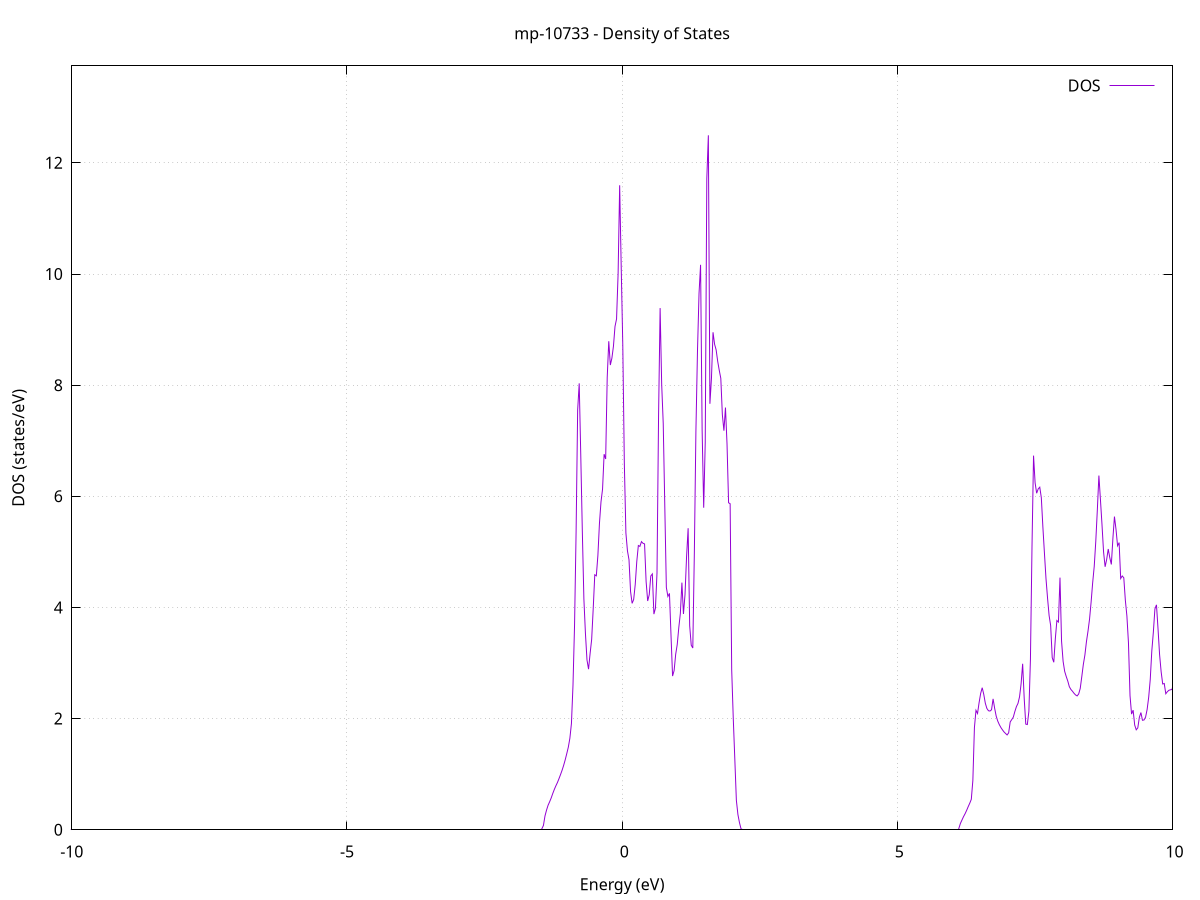 set title 'mp-10733 - Density of States'
set xlabel 'Energy (eV)'
set ylabel 'DOS (states/eV)'
set grid
set xrange [-10:10]
set yrange [0:13.745]
set xzeroaxis lt -1
set terminal png size 800,600
set output 'mp-10733_dos_gnuplot.png'
plot '-' using 1:2 with lines title 'DOS'
-38.692200 0.000000
-38.663900 0.000000
-38.635600 0.000000
-38.607300 0.000000
-38.579100 0.000000
-38.550800 0.000000
-38.522500 0.000000
-38.494300 0.000000
-38.466000 0.000000
-38.437700 0.000000
-38.409400 0.000000
-38.381200 0.000000
-38.352900 0.000000
-38.324600 0.000000
-38.296300 0.000000
-38.268100 0.000000
-38.239800 0.000000
-38.211500 0.000000
-38.183300 0.000000
-38.155000 0.000000
-38.126700 0.000000
-38.098400 0.000000
-38.070200 0.000000
-38.041900 0.000000
-38.013600 0.000000
-37.985400 0.000000
-37.957100 0.000000
-37.928800 0.000000
-37.900500 0.000000
-37.872300 0.000000
-37.844000 0.000000
-37.815700 0.000000
-37.787500 0.000000
-37.759200 0.000000
-37.730900 0.000000
-37.702600 0.000000
-37.674400 0.000000
-37.646100 0.000000
-37.617800 0.000000
-37.589600 0.000000
-37.561300 0.000000
-37.533000 0.000000
-37.504700 0.000000
-37.476500 0.000000
-37.448200 0.000000
-37.419900 0.000000
-37.391700 0.000000
-37.363400 0.000000
-37.335100 0.000000
-37.306800 0.000000
-37.278600 0.000000
-37.250300 0.000000
-37.222000 0.000000
-37.193800 0.000000
-37.165500 0.000000
-37.137200 0.000000
-37.108900 0.000000
-37.080700 0.000000
-37.052400 0.000000
-37.024100 0.000000
-36.995900 0.000000
-36.967600 0.000000
-36.939300 0.000000
-36.911000 0.000000
-36.882800 0.000000
-36.854500 0.000000
-36.826200 0.000000
-36.798000 0.000000
-36.769700 0.000000
-36.741400 0.000000
-36.713100 0.000000
-36.684900 0.000000
-36.656600 0.000000
-36.628300 0.000000
-36.600100 0.000000
-36.571800 0.000000
-36.543500 0.000000
-36.515200 0.000000
-36.487000 0.000000
-36.458700 0.000000
-36.430400 0.000000
-36.402200 0.000000
-36.373900 0.000000
-36.345600 0.000000
-36.317300 0.000000
-36.289100 0.000000
-36.260800 0.000000
-36.232500 0.000000
-36.204300 0.000000
-36.176000 0.000000
-36.147700 0.000000
-36.119400 1.994300
-36.091200 10.514800
-36.062900 21.357400
-36.034600 65.992900
-36.006400 0.000000
-35.978100 0.000000
-35.949800 0.000000
-35.921500 0.000000
-35.893300 0.000000
-35.865000 0.000000
-35.836700 0.000000
-35.808500 0.000000
-35.780200 0.000000
-35.751900 0.000000
-35.723600 0.000000
-35.695400 0.000000
-35.667100 0.000000
-35.638800 0.000000
-35.610600 0.000000
-35.582300 0.000000
-35.554000 0.000000
-35.525700 0.000000
-35.497500 0.000000
-35.469200 0.000000
-35.440900 0.000000
-35.412700 0.000000
-35.384400 0.000000
-35.356100 0.000000
-35.327800 0.000000
-35.299600 0.000000
-35.271300 0.000000
-35.243000 0.000000
-35.214800 0.000000
-35.186500 0.000000
-35.158200 0.000000
-35.129900 0.000000
-35.101700 0.000000
-35.073400 0.000000
-35.045100 0.000000
-35.016900 0.000000
-34.988600 0.000000
-34.960300 0.000000
-34.932000 0.000000
-34.903800 0.000000
-34.875500 0.000000
-34.847200 0.000000
-34.819000 0.000000
-34.790700 0.000000
-34.762400 0.000000
-34.734100 0.000000
-34.705900 0.000000
-34.677600 0.000000
-34.649300 0.000000
-34.621100 0.000000
-34.592800 0.000000
-34.564500 0.000000
-34.536200 0.000000
-34.508000 0.000000
-34.479700 0.000000
-34.451400 0.000000
-34.423200 0.000000
-34.394900 0.000000
-34.366600 0.000000
-34.338300 0.000000
-34.310100 0.000000
-34.281800 0.000000
-34.253500 0.000000
-34.225300 0.000000
-34.197000 0.000000
-34.168700 0.000000
-34.140400 0.000000
-34.112200 0.000000
-34.083900 0.000000
-34.055600 0.000000
-34.027400 0.000000
-33.999100 0.000000
-33.970800 0.000000
-33.942500 0.000000
-33.914300 0.000000
-33.886000 0.000000
-33.857700 0.000000
-33.829500 0.000000
-33.801200 0.000000
-33.772900 0.000000
-33.744600 0.000000
-33.716400 0.000000
-33.688100 0.000000
-33.659800 0.000000
-33.631600 0.000000
-33.603300 0.000000
-33.575000 0.000000
-33.546700 0.000000
-33.518500 0.000000
-33.490200 0.000000
-33.461900 0.000000
-33.433600 0.000000
-33.405400 0.000000
-33.377100 0.000000
-33.348800 0.000000
-33.320600 0.000000
-33.292300 0.000000
-33.264000 0.000000
-33.235700 0.000000
-33.207500 0.000000
-33.179200 0.000000
-33.150900 0.000000
-33.122700 0.000000
-33.094400 0.000000
-33.066100 0.000000
-33.037800 0.000000
-33.009600 0.000000
-32.981300 0.000000
-32.953000 0.000000
-32.924800 0.000000
-32.896500 0.000000
-32.868200 0.000000
-32.839900 0.000000
-32.811700 0.000000
-32.783400 0.000000
-32.755100 0.000000
-32.726900 0.000000
-32.698600 0.000000
-32.670300 0.000000
-32.642000 0.000000
-32.613800 0.000000
-32.585500 0.000000
-32.557200 0.000000
-32.529000 0.000000
-32.500700 0.000000
-32.472400 0.000000
-32.444100 0.000000
-32.415900 0.000000
-32.387600 0.000000
-32.359300 0.000000
-32.331100 0.000000
-32.302800 0.000000
-32.274500 0.000000
-32.246200 0.000000
-32.218000 0.000000
-32.189700 0.000000
-32.161400 0.000000
-32.133200 0.000000
-32.104900 0.000000
-32.076600 0.000000
-32.048300 0.000000
-32.020100 0.000000
-31.991800 0.000000
-31.963500 0.000000
-31.935300 0.000000
-31.907000 0.000000
-31.878700 0.000000
-31.850400 0.000000
-31.822200 0.000000
-31.793900 0.000000
-31.765600 0.000000
-31.737400 0.000000
-31.709100 0.000000
-31.680800 0.000000
-31.652500 0.000000
-31.624300 0.000000
-31.596000 0.000000
-31.567700 0.000000
-31.539500 0.000000
-31.511200 0.000000
-31.482900 0.000000
-31.454600 0.000000
-31.426400 0.000000
-31.398100 0.000000
-31.369800 0.000000
-31.341600 0.000000
-31.313300 0.000000
-31.285000 0.000000
-31.256700 0.000000
-31.228500 0.000000
-31.200200 0.000000
-31.171900 0.000000
-31.143700 0.000000
-31.115400 0.000000
-31.087100 0.000000
-31.058800 0.000000
-31.030600 0.000000
-31.002300 0.000000
-30.974000 0.000000
-30.945800 0.000000
-30.917500 0.000000
-30.889200 0.000000
-30.860900 0.000000
-30.832700 0.000000
-30.804400 0.000000
-30.776100 0.000000
-30.747900 0.000000
-30.719600 0.000000
-30.691300 0.000000
-30.663000 0.000000
-30.634800 0.000000
-30.606500 0.000000
-30.578200 0.000000
-30.550000 0.000000
-30.521700 0.000000
-30.493400 0.000000
-30.465100 0.000000
-30.436900 0.000000
-30.408600 0.000000
-30.380300 0.000000
-30.352100 0.000000
-30.323800 0.000000
-30.295500 0.000000
-30.267200 0.000000
-30.239000 0.000000
-30.210700 0.000000
-30.182400 0.000000
-30.154200 0.000000
-30.125900 0.000000
-30.097600 0.000000
-30.069300 0.000000
-30.041100 0.000000
-30.012800 0.000000
-29.984500 0.000000
-29.956300 0.000000
-29.928000 0.000000
-29.899700 0.000000
-29.871400 0.000000
-29.843200 0.000000
-29.814900 0.000000
-29.786600 0.000000
-29.758400 0.000000
-29.730100 0.000000
-29.701800 0.000000
-29.673500 0.000000
-29.645300 0.000000
-29.617000 0.000000
-29.588700 0.000000
-29.560500 0.000000
-29.532200 0.000000
-29.503900 0.000000
-29.475600 0.000000
-29.447400 0.000000
-29.419100 0.000000
-29.390800 0.000000
-29.362600 0.000000
-29.334300 0.000000
-29.306000 0.000000
-29.277700 0.000000
-29.249500 0.000000
-29.221200 0.000000
-29.192900 0.000000
-29.164700 0.000000
-29.136400 0.000000
-29.108100 0.000000
-29.079800 0.000000
-29.051600 0.000000
-29.023300 0.000000
-28.995000 0.000000
-28.966800 0.000000
-28.938500 0.000000
-28.910200 0.000000
-28.881900 0.000000
-28.853700 0.000000
-28.825400 0.000000
-28.797100 0.000000
-28.768900 0.000000
-28.740600 0.000000
-28.712300 0.000000
-28.684000 0.000000
-28.655800 0.000000
-28.627500 0.000000
-28.599200 0.000000
-28.570900 0.000000
-28.542700 0.000000
-28.514400 0.000000
-28.486100 0.000000
-28.457900 0.000000
-28.429600 0.000000
-28.401300 0.000000
-28.373000 0.000000
-28.344800 0.000000
-28.316500 0.000000
-28.288200 0.000000
-28.260000 0.000000
-28.231700 0.000000
-28.203400 0.000000
-28.175100 0.000000
-28.146900 0.000000
-28.118600 0.000000
-28.090300 0.000000
-28.062100 0.000000
-28.033800 0.000000
-28.005500 0.000000
-27.977200 0.000000
-27.949000 0.000000
-27.920700 0.000000
-27.892400 0.000000
-27.864200 0.000000
-27.835900 0.000000
-27.807600 0.000000
-27.779300 0.000000
-27.751100 0.000000
-27.722800 0.000000
-27.694500 0.000000
-27.666300 0.000000
-27.638000 0.000000
-27.609700 0.000000
-27.581400 0.000000
-27.553200 0.000000
-27.524900 0.000000
-27.496600 0.000000
-27.468400 0.000000
-27.440100 0.000000
-27.411800 0.000000
-27.383500 0.000000
-27.355300 0.000000
-27.327000 0.000000
-27.298700 0.000000
-27.270500 0.000000
-27.242200 0.000000
-27.213900 0.000000
-27.185600 0.000000
-27.157400 0.000000
-27.129100 0.000000
-27.100800 0.000000
-27.072600 0.000000
-27.044300 0.000000
-27.016000 0.000000
-26.987700 0.000000
-26.959500 0.000000
-26.931200 0.000000
-26.902900 0.000000
-26.874700 0.000000
-26.846400 0.000000
-26.818100 0.000000
-26.789800 0.000000
-26.761600 0.000000
-26.733300 0.000000
-26.705000 0.000000
-26.676800 0.000000
-26.648500 0.000000
-26.620200 0.000000
-26.591900 0.000000
-26.563700 0.000000
-26.535400 0.000000
-26.507100 0.000000
-26.478900 0.000000
-26.450600 0.000000
-26.422300 0.000000
-26.394000 0.000000
-26.365800 0.000000
-26.337500 0.000000
-26.309200 0.000000
-26.281000 0.000000
-26.252700 0.000000
-26.224400 0.000000
-26.196100 0.000000
-26.167900 0.000000
-26.139600 0.000000
-26.111300 0.000000
-26.083100 0.000000
-26.054800 0.000000
-26.026500 0.000000
-25.998200 0.000000
-25.970000 0.000000
-25.941700 0.000000
-25.913400 0.000000
-25.885200 0.000000
-25.856900 0.000000
-25.828600 0.000000
-25.800300 0.000000
-25.772100 0.000000
-25.743800 0.000000
-25.715500 0.000000
-25.687300 0.000000
-25.659000 0.000000
-25.630700 0.000000
-25.602400 0.000000
-25.574200 0.000000
-25.545900 0.000000
-25.517600 0.000000
-25.489400 0.000000
-25.461100 0.000000
-25.432800 0.000000
-25.404500 0.000000
-25.376300 0.000000
-25.348000 0.000000
-25.319700 0.000000
-25.291500 0.000000
-25.263200 0.000000
-25.234900 0.000000
-25.206600 0.000000
-25.178400 0.000000
-25.150100 0.000000
-25.121800 0.000000
-25.093600 0.000000
-25.065300 0.000000
-25.037000 0.000000
-25.008700 0.000000
-24.980500 0.000000
-24.952200 0.000000
-24.923900 0.000000
-24.895700 0.000000
-24.867400 0.000000
-24.839100 0.000000
-24.810800 0.000000
-24.782600 0.000000
-24.754300 0.000000
-24.726000 0.000000
-24.697800 0.000000
-24.669500 0.000000
-24.641200 0.000000
-24.612900 0.000000
-24.584700 0.000000
-24.556400 0.000000
-24.528100 0.000000
-24.499900 0.000000
-24.471600 0.000000
-24.443300 0.000000
-24.415000 0.000000
-24.386800 0.000000
-24.358500 0.000000
-24.330200 0.000000
-24.302000 0.000000
-24.273700 0.000000
-24.245400 0.000000
-24.217100 0.000000
-24.188900 0.000000
-24.160600 0.000000
-24.132300 0.000000
-24.104100 0.000000
-24.075800 0.000000
-24.047500 0.000000
-24.019200 0.000000
-23.991000 0.000000
-23.962700 0.000000
-23.934400 0.000000
-23.906200 0.000000
-23.877900 0.000000
-23.849600 0.000000
-23.821300 0.000000
-23.793100 0.000000
-23.764800 0.000000
-23.736500 0.000000
-23.708200 0.000000
-23.680000 0.000000
-23.651700 0.000000
-23.623400 0.000000
-23.595200 0.000000
-23.566900 0.000000
-23.538600 0.000000
-23.510300 0.000000
-23.482100 0.000000
-23.453800 0.000000
-23.425500 0.000000
-23.397300 0.000000
-23.369000 0.000000
-23.340700 0.000000
-23.312400 0.000000
-23.284200 0.000000
-23.255900 0.000000
-23.227600 0.000000
-23.199400 0.000000
-23.171100 0.000000
-23.142800 0.000000
-23.114500 0.000000
-23.086300 0.000000
-23.058000 0.000000
-23.029700 0.000000
-23.001500 0.000000
-22.973200 0.000000
-22.944900 0.000000
-22.916600 0.000000
-22.888400 0.000000
-22.860100 0.000000
-22.831800 0.000000
-22.803600 0.000000
-22.775300 0.000000
-22.747000 0.000000
-22.718700 0.000000
-22.690500 0.000000
-22.662200 0.000000
-22.633900 0.000000
-22.605700 0.000000
-22.577400 0.000000
-22.549100 0.000000
-22.520800 0.000000
-22.492600 0.000000
-22.464300 0.000000
-22.436000 0.000000
-22.407800 0.000000
-22.379500 0.000000
-22.351200 0.000000
-22.322900 0.000000
-22.294700 0.000000
-22.266400 0.000000
-22.238100 0.000000
-22.209900 0.000000
-22.181600 0.000000
-22.153300 0.000000
-22.125000 0.000000
-22.096800 0.000000
-22.068500 0.000000
-22.040200 0.000000
-22.012000 0.000000
-21.983700 0.000000
-21.955400 0.000000
-21.927100 0.000000
-21.898900 0.000000
-21.870600 0.000000
-21.842300 0.000000
-21.814100 0.000000
-21.785800 0.000000
-21.757500 0.000000
-21.729200 0.000000
-21.701000 0.000000
-21.672700 0.000000
-21.644400 0.000000
-21.616200 0.000000
-21.587900 0.000000
-21.559600 0.000000
-21.531300 0.000000
-21.503100 0.000000
-21.474800 0.000000
-21.446500 0.000000
-21.418300 0.000000
-21.390000 0.000000
-21.361700 0.000000
-21.333400 0.000000
-21.305200 0.000000
-21.276900 0.000000
-21.248600 0.000000
-21.220400 0.000000
-21.192100 0.000000
-21.163800 0.000000
-21.135500 0.000000
-21.107300 0.000000
-21.079000 0.000000
-21.050700 0.000000
-21.022500 0.000000
-20.994200 0.000000
-20.965900 0.000000
-20.937600 0.000000
-20.909400 0.000000
-20.881100 0.000000
-20.852800 0.000000
-20.824600 0.000000
-20.796300 0.000000
-20.768000 0.000000
-20.739700 0.000000
-20.711500 0.000000
-20.683200 0.000000
-20.654900 0.000000
-20.626700 0.000000
-20.598400 0.000000
-20.570100 0.000000
-20.541800 0.000000
-20.513600 0.000000
-20.485300 0.000000
-20.457000 0.000000
-20.428800 0.000000
-20.400500 0.000000
-20.372200 0.000000
-20.343900 0.000000
-20.315700 0.000000
-20.287400 0.000000
-20.259100 0.000000
-20.230900 0.000000
-20.202600 0.000000
-20.174300 0.000000
-20.146000 0.000000
-20.117800 0.000000
-20.089500 0.000000
-20.061200 0.000000
-20.033000 0.000000
-20.004700 0.000000
-19.976400 0.000000
-19.948100 0.000000
-19.919900 0.000000
-19.891600 0.000000
-19.863300 0.000000
-19.835100 0.000000
-19.806800 0.000000
-19.778500 0.000000
-19.750200 0.000000
-19.722000 0.000000
-19.693700 0.000000
-19.665400 0.000000
-19.637200 0.000000
-19.608900 0.000000
-19.580600 0.000000
-19.552300 0.000000
-19.524100 0.000000
-19.495800 0.000000
-19.467500 0.000000
-19.439300 0.000000
-19.411000 0.000000
-19.382700 0.000000
-19.354400 0.000000
-19.326200 0.000000
-19.297900 0.000000
-19.269600 0.000000
-19.241400 0.000000
-19.213100 0.000000
-19.184800 0.000000
-19.156500 0.000000
-19.128300 0.000000
-19.100000 0.000000
-19.071700 0.000000
-19.043500 0.000000
-19.015200 0.000000
-18.986900 0.000000
-18.958600 0.000000
-18.930400 0.000000
-18.902100 0.000000
-18.873800 0.000000
-18.845500 0.000000
-18.817300 0.000000
-18.789000 0.000000
-18.760700 0.000000
-18.732500 0.000000
-18.704200 0.000000
-18.675900 0.000000
-18.647600 0.000000
-18.619400 0.000000
-18.591100 0.000000
-18.562800 0.000000
-18.534600 0.000000
-18.506300 0.000000
-18.478000 0.000000
-18.449700 0.000000
-18.421500 0.000000
-18.393200 0.000000
-18.364900 0.000000
-18.336700 0.000000
-18.308400 0.000000
-18.280100 0.000000
-18.251800 0.000000
-18.223600 0.000000
-18.195300 0.000000
-18.167000 0.000000
-18.138800 0.000000
-18.110500 0.000000
-18.082200 0.000000
-18.053900 0.000000
-18.025700 0.000000
-17.997400 0.000000
-17.969100 0.000000
-17.940900 0.000000
-17.912600 0.000000
-17.884300 0.000000
-17.856000 0.000000
-17.827800 0.000000
-17.799500 0.000000
-17.771200 0.000000
-17.743000 0.000000
-17.714700 0.000000
-17.686400 0.000000
-17.658100 0.000000
-17.629900 0.000000
-17.601600 0.000000
-17.573300 0.000000
-17.545100 0.000000
-17.516800 0.000000
-17.488500 0.000000
-17.460200 0.000000
-17.432000 0.000000
-17.403700 0.000000
-17.375400 0.713200
-17.347200 1.614400
-17.318900 2.263200
-17.290600 3.095500
-17.262300 4.068300
-17.234100 6.027000
-17.205800 5.828600
-17.177500 6.679600
-17.149300 8.256400
-17.121000 11.840200
-17.092700 12.662100
-17.064400 8.827900
-17.036200 8.052400
-17.007900 8.670400
-16.979600 6.514300
-16.951400 4.351700
-16.923100 3.473400
-16.894800 2.929900
-16.866500 2.541900
-16.838300 2.193400
-16.810000 1.911500
-16.781700 1.560600
-16.753500 1.336300
-16.725200 1.262900
-16.696900 1.195000
-16.668600 1.127500
-16.640400 1.068200
-16.612100 1.015500
-16.583800 0.969700
-16.555600 0.928700
-16.527300 0.890100
-16.499000 0.850600
-16.470700 0.813700
-16.442500 0.785000
-16.414200 0.760400
-16.385900 0.735900
-16.357700 0.711300
-16.329400 0.686900
-16.301100 0.663300
-16.272800 0.642800
-16.244600 1.166900
-16.216300 1.540800
-16.188000 3.392300
-16.159800 4.656400
-16.131500 4.697900
-16.103200 4.762700
-16.074900 4.711200
-16.046700 4.630800
-16.018400 4.546900
-15.990100 4.527100
-15.961900 4.625900
-15.933600 4.763900
-15.905300 4.336700
-15.877000 5.704900
-15.848800 9.221700
-15.820500 9.947300
-15.792200 13.401700
-15.764000 10.453600
-15.735700 12.008700
-15.707400 13.416600
-15.679100 18.350700
-15.650900 18.908600
-15.622600 19.283800
-15.594300 33.046100
-15.566100 21.946400
-15.537800 18.818300
-15.509500 14.260600
-15.481200 10.702200
-15.453000 8.945200
-15.424700 4.706300
-15.396400 0.000000
-15.368200 0.000000
-15.339900 0.000000
-15.311600 0.000000
-15.283300 0.000000
-15.255100 0.000000
-15.226800 0.000000
-15.198500 0.000000
-15.170300 0.000000
-15.142000 0.000000
-15.113700 0.000000
-15.085400 0.000000
-15.057200 0.000000
-15.028900 0.000000
-15.000600 0.000000
-14.972400 0.000000
-14.944100 0.000000
-14.915800 0.000000
-14.887500 0.000000
-14.859300 0.000000
-14.831000 0.000000
-14.802700 0.000000
-14.774500 0.000000
-14.746200 0.000000
-14.717900 0.000000
-14.689600 0.000000
-14.661400 0.000000
-14.633100 0.000000
-14.604800 0.000000
-14.576600 0.000000
-14.548300 0.000000
-14.520000 0.000000
-14.491700 0.000000
-14.463500 0.000000
-14.435200 0.000000
-14.406900 0.000000
-14.378700 0.000000
-14.350400 0.000000
-14.322100 0.000000
-14.293800 0.000000
-14.265600 0.000000
-14.237300 0.000000
-14.209000 0.000000
-14.180800 0.000000
-14.152500 0.000000
-14.124200 0.000000
-14.095900 0.000000
-14.067700 0.000000
-14.039400 0.000000
-14.011100 0.000000
-13.982900 0.000000
-13.954600 0.000000
-13.926300 0.000000
-13.898000 0.000000
-13.869800 0.000000
-13.841500 0.000000
-13.813200 0.000000
-13.784900 0.000000
-13.756700 0.022400
-13.728400 0.117400
-13.700100 0.232200
-13.671900 0.342700
-13.643600 0.296000
-13.615300 0.349400
-13.587000 0.381100
-13.558800 0.405300
-13.530500 0.438800
-13.502200 0.473200
-13.474000 0.513600
-13.445700 0.555000
-13.417400 0.592000
-13.389100 0.628600
-13.360900 0.666500
-13.332600 0.704700
-13.304300 1.364900
-13.276100 2.036800
-13.247800 2.249300
-13.219500 2.653100
-13.191200 3.164100
-13.163000 3.850500
-13.134700 3.906100
-13.106400 3.937300
-13.078200 4.105400
-13.049900 4.082700
-13.021600 4.128900
-12.993300 4.127400
-12.965100 3.947500
-12.936800 3.776200
-12.908500 3.719000
-12.880300 3.661500
-12.852000 3.706100
-12.823700 3.625000
-12.795400 3.483800
-12.767200 3.422800
-12.738900 3.501800
-12.710600 3.290700
-12.682400 2.425600
-12.654100 2.374600
-12.625800 1.743100
-12.597500 1.926700
-12.569300 2.039800
-12.541000 2.278800
-12.512700 2.442700
-12.484500 2.813700
-12.456200 3.219100
-12.427900 3.953800
-12.399600 4.604600
-12.371400 6.112200
-12.343100 6.694000
-12.314800 6.834000
-12.286600 7.069700
-12.258300 7.042200
-12.230000 6.832800
-12.201700 6.937900
-12.173500 6.129900
-12.145200 6.754900
-12.116900 4.554300
-12.088700 4.314500
-12.060400 7.167900
-12.032100 4.040900
-12.003800 3.295700
-11.975600 3.047700
-11.947300 2.781900
-11.919000 2.387800
-11.890800 1.977300
-11.862500 1.723300
-11.834200 1.447700
-11.805900 1.206200
-11.777700 1.010600
-11.749400 0.733300
-11.721100 0.473000
-11.692900 0.000000
-11.664600 0.000000
-11.636300 0.000000
-11.608000 0.000000
-11.579800 0.000000
-11.551500 0.000000
-11.523200 0.000000
-11.495000 0.000000
-11.466700 0.000000
-11.438400 0.000000
-11.410100 0.000000
-11.381900 0.000000
-11.353600 0.000000
-11.325300 0.000000
-11.297100 0.000000
-11.268800 0.000000
-11.240500 0.000000
-11.212200 0.000000
-11.184000 0.000000
-11.155700 0.000000
-11.127400 0.000000
-11.099200 0.000000
-11.070900 0.000000
-11.042600 0.000000
-11.014300 0.000000
-10.986100 0.000000
-10.957800 0.000000
-10.929500 0.000000
-10.901300 0.000000
-10.873000 0.000000
-10.844700 0.000000
-10.816400 0.000000
-10.788200 0.000000
-10.759900 0.000000
-10.731600 0.000000
-10.703400 0.000000
-10.675100 0.000000
-10.646800 0.000000
-10.618500 0.000000
-10.590300 0.000000
-10.562000 0.000000
-10.533700 0.000000
-10.505500 0.000000
-10.477200 0.000000
-10.448900 0.000000
-10.420600 0.000000
-10.392400 0.000000
-10.364100 0.000000
-10.335800 0.000000
-10.307600 0.000000
-10.279300 0.000000
-10.251000 0.000000
-10.222700 0.000000
-10.194500 0.000000
-10.166200 0.000000
-10.137900 0.000000
-10.109700 0.000000
-10.081400 0.000000
-10.053100 0.000000
-10.024800 0.000000
-9.996600 0.000000
-9.968300 0.000000
-9.940000 0.000000
-9.911800 0.000000
-9.883500 0.000000
-9.855200 0.000000
-9.826900 0.000000
-9.798700 0.000000
-9.770400 0.000000
-9.742100 0.000000
-9.713900 0.000000
-9.685600 0.000000
-9.657300 0.000000
-9.629000 0.000000
-9.600800 0.000000
-9.572500 0.000000
-9.544200 0.000000
-9.516000 0.000000
-9.487700 0.000000
-9.459400 0.000000
-9.431100 0.000000
-9.402900 0.000000
-9.374600 0.000000
-9.346300 0.000000
-9.318100 0.000000
-9.289800 0.000000
-9.261500 0.000000
-9.233200 0.000000
-9.205000 0.000000
-9.176700 0.000000
-9.148400 0.000000
-9.120200 0.000000
-9.091900 0.000000
-9.063600 0.000000
-9.035300 0.000000
-9.007100 0.000000
-8.978800 0.000000
-8.950500 0.000000
-8.922200 0.000000
-8.894000 0.000000
-8.865700 0.000000
-8.837400 0.000000
-8.809200 0.000000
-8.780900 0.000000
-8.752600 0.000000
-8.724300 0.000000
-8.696100 0.000000
-8.667800 0.000000
-8.639500 0.000000
-8.611300 0.000000
-8.583000 0.000000
-8.554700 0.000000
-8.526400 0.000000
-8.498200 0.000000
-8.469900 0.000000
-8.441600 0.000000
-8.413400 0.000000
-8.385100 0.000000
-8.356800 0.000000
-8.328500 0.000000
-8.300300 0.000000
-8.272000 0.000000
-8.243700 0.000000
-8.215500 0.000000
-8.187200 0.000000
-8.158900 0.000000
-8.130600 0.000000
-8.102400 0.000000
-8.074100 0.000000
-8.045800 0.000000
-8.017600 0.000000
-7.989300 0.000000
-7.961000 0.000000
-7.932700 0.000000
-7.904500 0.000000
-7.876200 0.000000
-7.847900 0.000000
-7.819700 0.000000
-7.791400 0.000000
-7.763100 0.000000
-7.734800 0.000000
-7.706600 0.000000
-7.678300 0.000000
-7.650000 0.000000
-7.621800 0.000000
-7.593500 0.000000
-7.565200 0.000000
-7.536900 0.000000
-7.508700 0.000000
-7.480400 0.000000
-7.452100 0.000000
-7.423900 0.000000
-7.395600 0.000000
-7.367300 0.000000
-7.339000 0.000000
-7.310800 0.000000
-7.282500 0.000000
-7.254200 0.000000
-7.226000 0.000000
-7.197700 0.000000
-7.169400 0.000000
-7.141100 0.000000
-7.112900 0.000000
-7.084600 0.000000
-7.056300 0.000000
-7.028100 0.000000
-6.999800 0.000000
-6.971500 0.000000
-6.943200 0.000000
-6.915000 0.000000
-6.886700 0.000000
-6.858400 0.000000
-6.830200 0.000000
-6.801900 0.000000
-6.773600 0.000000
-6.745300 0.000000
-6.717100 0.000000
-6.688800 0.000000
-6.660500 0.000000
-6.632300 0.000000
-6.604000 0.000000
-6.575700 0.000000
-6.547400 0.000000
-6.519200 0.000000
-6.490900 0.000000
-6.462600 0.000000
-6.434400 0.000000
-6.406100 0.000000
-6.377800 0.000000
-6.349500 0.000000
-6.321300 0.000000
-6.293000 0.000000
-6.264700 0.000000
-6.236500 0.000000
-6.208200 0.000000
-6.179900 0.000000
-6.151600 0.000000
-6.123400 0.000000
-6.095100 0.000000
-6.066800 0.000000
-6.038600 0.000000
-6.010300 0.000000
-5.982000 0.000000
-5.953700 0.000000
-5.925500 0.000000
-5.897200 0.000000
-5.868900 0.000000
-5.840700 0.000000
-5.812400 0.000000
-5.784100 0.000000
-5.755800 0.000000
-5.727600 0.000000
-5.699300 0.000000
-5.671000 0.000000
-5.642800 0.000000
-5.614500 0.000000
-5.586200 0.000000
-5.557900 0.000000
-5.529700 0.000000
-5.501400 0.000000
-5.473100 0.000000
-5.444900 0.000000
-5.416600 0.000000
-5.388300 0.000000
-5.360000 0.000000
-5.331800 0.000000
-5.303500 0.000000
-5.275200 0.000000
-5.247000 0.000000
-5.218700 0.000000
-5.190400 0.000000
-5.162100 0.000000
-5.133900 0.000000
-5.105600 0.000000
-5.077300 0.000000
-5.049100 0.000000
-5.020800 0.000000
-4.992500 0.000000
-4.964200 0.000000
-4.936000 0.000000
-4.907700 0.000000
-4.879400 0.000000
-4.851200 0.000000
-4.822900 0.000000
-4.794600 0.000000
-4.766300 0.000000
-4.738100 0.000000
-4.709800 0.000000
-4.681500 0.000000
-4.653300 0.000000
-4.625000 0.000000
-4.596700 0.000000
-4.568400 0.000000
-4.540200 0.000000
-4.511900 0.000000
-4.483600 0.000000
-4.455400 0.000000
-4.427100 0.000000
-4.398800 0.000000
-4.370500 0.000000
-4.342300 0.000000
-4.314000 0.000000
-4.285700 0.000000
-4.257500 0.000000
-4.229200 0.000000
-4.200900 0.000000
-4.172600 0.000000
-4.144400 0.000000
-4.116100 0.000000
-4.087800 0.000000
-4.059500 0.000000
-4.031300 0.000000
-4.003000 0.000000
-3.974700 0.000000
-3.946500 0.000000
-3.918200 0.000000
-3.889900 0.000000
-3.861600 0.000000
-3.833400 0.000000
-3.805100 0.000000
-3.776800 0.000000
-3.748600 0.000000
-3.720300 0.000000
-3.692000 0.000000
-3.663700 0.000000
-3.635500 0.000000
-3.607200 0.000000
-3.578900 0.000000
-3.550700 0.000000
-3.522400 0.000000
-3.494100 0.000000
-3.465800 0.000000
-3.437600 0.000000
-3.409300 0.000000
-3.381000 0.000000
-3.352800 0.000000
-3.324500 0.000000
-3.296200 0.000000
-3.267900 0.000000
-3.239700 0.000000
-3.211400 0.000000
-3.183100 0.000000
-3.154900 0.000000
-3.126600 0.000000
-3.098300 0.000000
-3.070000 0.000000
-3.041800 0.000000
-3.013500 0.000000
-2.985200 0.000000
-2.957000 0.000000
-2.928700 0.000000
-2.900400 0.000000
-2.872100 0.000000
-2.843900 0.000000
-2.815600 0.000000
-2.787300 0.000000
-2.759100 0.000000
-2.730800 0.000000
-2.702500 0.000000
-2.674200 0.000000
-2.646000 0.000000
-2.617700 0.000000
-2.589400 0.000000
-2.561200 0.000000
-2.532900 0.000000
-2.504600 0.000000
-2.476300 0.000000
-2.448100 0.000000
-2.419800 0.000000
-2.391500 0.000000
-2.363300 0.000000
-2.335000 0.000000
-2.306700 0.000000
-2.278400 0.000000
-2.250200 0.000000
-2.221900 0.000000
-2.193600 0.000000
-2.165400 0.000000
-2.137100 0.000000
-2.108800 0.000000
-2.080500 0.000000
-2.052300 0.000000
-2.024000 0.000000
-1.995700 0.000000
-1.967500 0.000000
-1.939200 0.000000
-1.910900 0.000000
-1.882600 0.000000
-1.854400 0.000000
-1.826100 0.000000
-1.797800 0.000000
-1.769600 0.000000
-1.741300 0.000000
-1.713000 0.000000
-1.684700 0.000000
-1.656500 0.000000
-1.628200 0.000000
-1.599900 0.000000
-1.571700 0.000000
-1.543400 0.000000
-1.515100 0.000000
-1.486800 0.000000
-1.458600 0.000000
-1.430300 0.077700
-1.402000 0.248600
-1.373800 0.354100
-1.345500 0.441800
-1.317200 0.504400
-1.288900 0.573100
-1.260700 0.652700
-1.232400 0.725600
-1.204100 0.790900
-1.175900 0.849800
-1.147600 0.920200
-1.119300 0.993300
-1.091000 1.071800
-1.062800 1.159000
-1.034500 1.259200
-1.006200 1.370100
-0.978000 1.486300
-0.949700 1.647100
-0.921400 1.912200
-0.893100 2.599500
-0.864900 3.681200
-0.836600 5.366100
-0.808300 7.553500
-0.780100 8.032900
-0.751800 6.739000
-0.723500 5.371900
-0.695200 4.154300
-0.667000 3.532800
-0.638700 3.054900
-0.610400 2.890000
-0.582200 3.171300
-0.553900 3.425800
-0.525600 3.979300
-0.497300 4.588100
-0.469100 4.569600
-0.440800 4.936100
-0.412500 5.510300
-0.384300 5.899500
-0.356000 6.129400
-0.327700 6.758300
-0.299400 6.671900
-0.271200 8.139600
-0.242900 8.790900
-0.214600 8.362000
-0.186400 8.485400
-0.158100 8.700200
-0.129800 9.055500
-0.101500 9.191800
-0.073300 10.006600
-0.045000 11.597000
-0.016700 10.110900
0.011500 8.729900
0.039800 6.591000
0.068100 5.341900
0.096400 5.019200
0.124600 4.858100
0.152900 4.287900
0.181200 4.074000
0.209400 4.142700
0.237700 4.412000
0.266000 4.827700
0.294300 5.114500
0.322500 5.099000
0.350800 5.184500
0.379100 5.154500
0.407300 5.144000
0.435600 4.465900
0.463900 4.116600
0.492200 4.229300
0.520400 4.566200
0.548700 4.603100
0.577000 3.880400
0.605200 3.986900
0.633500 4.624100
0.661800 7.454700
0.690100 9.387500
0.718300 8.016800
0.746600 7.310600
0.774900 5.825800
0.803200 4.360800
0.831400 4.198200
0.859700 4.253400
0.888000 3.494800
0.916200 2.765600
0.944500 2.865600
0.972800 3.157100
1.001100 3.334800
1.029300 3.637800
1.057600 3.892300
1.085900 4.446800
1.114100 3.883100
1.142400 4.233000
1.170700 4.915100
1.199000 5.426300
1.227200 3.672000
1.255500 3.321100
1.283800 3.270300
1.312000 4.988200
1.340300 7.168800
1.368600 8.601400
1.396900 9.647500
1.425100 10.165400
1.453400 7.191800
1.481700 5.794700
1.509900 6.968800
1.538200 11.715100
1.566500 12.495600
1.594800 7.665100
1.623000 8.125900
1.651300 8.951600
1.679600 8.736900
1.707800 8.635900
1.736100 8.428600
1.764400 8.267800
1.792700 8.122600
1.820900 7.467900
1.849200 7.180700
1.877500 7.596600
1.905700 6.941400
1.934000 5.884100
1.962300 5.866700
1.990600 2.875100
2.018800 2.011500
2.047100 1.274100
2.075400 0.530700
2.103600 0.274300
2.131900 0.128400
2.160200 0.016600
2.188500 0.000000
2.216700 0.000000
2.245000 0.000000
2.273300 0.000000
2.301500 0.000000
2.329800 0.000000
2.358100 0.000000
2.386400 0.000000
2.414600 0.000000
2.442900 0.000000
2.471200 0.000000
2.499400 0.000000
2.527700 0.000000
2.556000 0.000000
2.584300 0.000000
2.612500 0.000000
2.640800 0.000000
2.669100 0.000000
2.697300 0.000000
2.725600 0.000000
2.753900 0.000000
2.782200 0.000000
2.810400 0.000000
2.838700 0.000000
2.867000 0.000000
2.895200 0.000000
2.923500 0.000000
2.951800 0.000000
2.980100 0.000000
3.008300 0.000000
3.036600 0.000000
3.064900 0.000000
3.093100 0.000000
3.121400 0.000000
3.149700 0.000000
3.178000 0.000000
3.206200 0.000000
3.234500 0.000000
3.262800 0.000000
3.291000 0.000000
3.319300 0.000000
3.347600 0.000000
3.375900 0.000000
3.404100 0.000000
3.432400 0.000000
3.460700 0.000000
3.488900 0.000000
3.517200 0.000000
3.545500 0.000000
3.573800 0.000000
3.602000 0.000000
3.630300 0.000000
3.658600 0.000000
3.686800 0.000000
3.715100 0.000000
3.743400 0.000000
3.771700 0.000000
3.799900 0.000000
3.828200 0.000000
3.856500 0.000000
3.884700 0.000000
3.913000 0.000000
3.941300 0.000000
3.969600 0.000000
3.997800 0.000000
4.026100 0.000000
4.054400 0.000000
4.082600 0.000000
4.110900 0.000000
4.139200 0.000000
4.167500 0.000000
4.195700 0.000000
4.224000 0.000000
4.252300 0.000000
4.280500 0.000000
4.308800 0.000000
4.337100 0.000000
4.365400 0.000000
4.393600 0.000000
4.421900 0.000000
4.450200 0.000000
4.478400 0.000000
4.506700 0.000000
4.535000 0.000000
4.563300 0.000000
4.591500 0.000000
4.619800 0.000000
4.648100 0.000000
4.676300 0.000000
4.704600 0.000000
4.732900 0.000000
4.761200 0.000000
4.789400 0.000000
4.817700 0.000000
4.846000 0.000000
4.874200 0.000000
4.902500 0.000000
4.930800 0.000000
4.959100 0.000000
4.987300 0.000000
5.015600 0.000000
5.043900 0.000000
5.072100 0.000000
5.100400 0.000000
5.128700 0.000000
5.157000 0.000000
5.185200 0.000000
5.213500 0.000000
5.241800 0.000000
5.270000 0.000000
5.298300 0.000000
5.326600 0.000000
5.354900 0.000000
5.383100 0.000000
5.411400 0.000000
5.439700 0.000000
5.467900 0.000000
5.496200 0.000000
5.524500 0.000000
5.552800 0.000000
5.581000 0.000000
5.609300 0.000000
5.637600 0.000000
5.665900 0.000000
5.694100 0.000000
5.722400 0.000000
5.750700 0.000000
5.778900 0.000000
5.807200 0.000000
5.835500 0.000000
5.863800 0.000000
5.892000 0.000000
5.920300 0.000000
5.948600 0.000000
5.976800 0.000000
6.005100 0.000000
6.033400 0.000000
6.061700 0.000000
6.089900 0.000000
6.118200 0.000000
6.146500 0.114300
6.174700 0.175800
6.203000 0.236000
6.231300 0.289100
6.259600 0.349400
6.287800 0.415900
6.316100 0.477500
6.344400 0.548600
6.372600 0.888000
6.400900 1.839000
6.429200 2.149600
6.457500 2.092300
6.485700 2.286700
6.514000 2.451600
6.542300 2.556300
6.570500 2.437600
6.598800 2.277500
6.627100 2.183700
6.655400 2.142200
6.683600 2.136200
6.711900 2.159500
6.740200 2.355300
6.768400 2.185800
6.796700 2.043900
6.825000 1.955100
6.853300 1.891500
6.881500 1.840500
6.909800 1.798800
6.938100 1.761200
6.966300 1.733000
6.994600 1.706100
7.022900 1.743900
7.051200 1.940200
7.079400 1.983100
7.107700 2.027400
7.136000 2.129100
7.164200 2.216000
7.192500 2.274200
7.220800 2.392100
7.249100 2.628500
7.277300 2.987300
7.305600 2.360300
7.333900 1.901300
7.362100 1.893600
7.390400 2.129900
7.418700 3.068100
7.447000 5.081500
7.475200 6.731900
7.503500 6.243300
7.531800 6.055700
7.560000 6.133700
7.588300 6.164400
7.616600 5.974400
7.644900 5.446800
7.673100 4.977300
7.701400 4.519600
7.729700 4.167100
7.757900 3.854800
7.786200 3.673600
7.814500 3.097300
7.842800 3.014000
7.871000 3.437100
7.899300 3.765300
7.927600 3.737900
7.955800 4.536800
7.984100 3.393900
8.012400 3.030500
8.040700 2.850800
8.068900 2.758300
8.097200 2.676400
8.125500 2.574500
8.153700 2.525200
8.182000 2.493100
8.210300 2.456100
8.238600 2.426000
8.266800 2.408500
8.295100 2.443300
8.323400 2.542800
8.351600 2.753800
8.379900 2.974500
8.408200 3.144000
8.436500 3.385500
8.464700 3.573700
8.493000 3.792400
8.521300 4.097900
8.549500 4.444700
8.577800 4.738600
8.606100 5.190700
8.634400 5.756900
8.662600 6.373500
8.690900 5.936100
8.719200 5.486700
8.747400 4.999800
8.775700 4.732100
8.804000 4.864800
8.832300 5.051800
8.860500 4.896500
8.888800 4.774100
8.917100 5.241700
8.945300 5.635200
8.973600 5.405600
9.001900 5.109800
9.030200 5.166800
9.058400 4.520900
9.086700 4.566700
9.115000 4.534100
9.143200 4.131100
9.171500 3.846100
9.199800 3.366800
9.228100 2.413800
9.256300 2.081100
9.284600 2.152500
9.312900 1.885400
9.341100 1.798900
9.369400 1.833400
9.397700 2.021600
9.426000 2.109200
9.454200 1.970400
9.482500 1.975800
9.510800 2.026600
9.539000 2.164900
9.567300 2.384000
9.595600 2.703300
9.623900 3.215700
9.652100 3.556000
9.680400 3.973700
9.708700 4.047400
9.736900 3.618400
9.765200 3.154500
9.793500 2.844900
9.821800 2.623500
9.850000 2.632200
9.878300 2.447400
9.906600 2.484700
9.934800 2.509900
9.963100 2.518600
9.991400 2.524800
10.019700 2.652100
10.047900 2.939500
10.076200 3.111300
10.104500 3.500800
10.132700 4.219000
10.161000 4.965600
10.189300 5.323200
10.217600 5.405100
10.245800 5.093400
10.274100 4.868100
10.302400 4.859800
10.330600 4.034100
10.358900 4.011800
10.387200 3.410700
10.415500 2.603300
10.443700 2.127400
10.472000 1.737600
10.500300 1.515200
10.528500 1.275300
10.556800 1.197400
10.585100 1.378100
10.613400 1.753400
10.641600 2.076700
10.669900 2.106400
10.698200 2.559800
10.726500 3.231900
10.754700 3.756500
10.783000 4.605800
10.811300 6.520800
10.839500 9.566200
10.867800 8.123500
10.896100 5.715500
10.924400 4.601800
10.952600 4.133500
10.980900 4.639800
11.009200 5.578300
11.037400 5.814400
11.065700 6.119100
11.094000 6.021900
11.122300 5.788200
11.150500 5.625300
11.178800 5.578800
11.207100 5.904700
11.235300 5.851600
11.263600 5.340500
11.291900 4.782800
11.320200 4.168800
11.348400 3.888100
11.376700 3.738700
11.405000 3.457400
11.433200 2.690600
11.461500 2.424500
11.489800 2.306700
11.518100 2.460400
11.546300 2.721900
11.574600 3.149700
11.602900 3.513700
11.631100 4.136700
11.659400 4.406400
11.687700 5.577200
11.716000 6.605000
11.744200 6.804500
11.772500 5.418900
11.800800 4.615000
11.829000 4.198800
11.857300 3.639900
11.885600 3.571400
11.913900 2.341300
11.942100 0.989300
11.970400 0.529400
11.998700 0.249600
12.026900 0.322400
12.055200 0.749300
12.083500 1.219100
12.111800 1.680700
12.140000 2.332000
12.168300 2.877900
12.196600 3.208500
12.224800 3.226900
12.253100 3.331200
12.281400 3.474900
12.309700 3.209900
12.337900 3.120400
12.366200 2.935000
12.394500 2.738900
12.422700 2.669200
12.451000 2.664200
12.479300 2.454200
12.507600 2.193700
12.535800 2.030400
12.564100 1.994200
12.592400 2.051900
12.620600 2.238000
12.648900 1.952600
12.677200 1.639800
12.705500 1.304400
12.733700 1.212400
12.762000 1.192200
12.790300 1.166000
12.818500 1.139800
12.846800 1.126800
12.875100 1.121900
12.903400 1.118000
12.931600 1.114000
12.959900 1.112000
12.988200 1.111000
13.016400 1.112900
13.044700 1.115800
13.073000 1.120600
13.101300 1.127600
13.129500 1.134500
13.157800 1.139200
13.186100 1.142500
13.214300 1.143200
13.242600 1.148400
13.270900 1.169500
13.299200 1.144900
13.327400 1.123400
13.355700 1.104400
13.384000 1.100800
13.412200 1.133600
13.440500 1.073300
13.468800 1.072500
13.497100 1.058700
13.525300 1.044100
13.553600 1.029000
13.581900 1.013600
13.610100 0.999900
13.638400 0.988300
13.666700 0.979600
13.695000 0.974600
13.723200 0.975300
13.751500 0.978500
13.779800 0.978100
13.808000 0.978500
13.836300 0.980100
13.864600 0.978100
13.892900 0.977200
13.921100 0.981000
13.949400 0.981100
13.977700 0.977300
14.005900 0.975300
14.034200 0.978100
14.062500 0.981900
14.090800 0.986400
14.119000 0.996200
14.147300 1.007600
14.175600 1.028900
14.203800 0.994900
14.232100 0.957400
14.260400 0.940500
14.288700 0.937900
14.316900 0.942300
14.345200 0.958800
14.373500 0.985700
14.401700 0.985800
14.430000 0.948400
14.458300 0.957100
14.486600 0.970000
14.514800 0.961500
14.543100 0.963100
14.571400 0.969300
14.599600 0.952500
14.627900 0.946700
14.656200 0.952900
14.684500 0.956900
14.712700 0.961800
14.741000 1.066900
14.769300 1.008000
14.797500 1.026900
14.825800 1.053900
14.854100 1.023900
14.882400 0.889100
14.910600 0.829400
14.938900 0.796500
14.967200 0.789100
14.995400 0.699800
15.023700 0.585000
15.052000 0.418600
15.080300 0.298800
15.108500 0.185600
15.136800 0.092700
15.165100 0.045200
15.193300 0.024800
15.221600 0.011300
15.249900 0.003100
15.278200 0.000000
15.306400 0.000000
15.334700 0.000000
15.363000 0.000000
15.391200 0.000000
15.419500 0.000000
15.447800 0.000000
15.476100 0.000000
15.504300 0.000000
15.532600 0.000000
15.560900 0.000000
15.589200 0.000000
15.617400 0.000000
15.645700 0.000000
15.674000 0.000000
15.702200 0.000000
15.730500 0.000000
15.758800 0.000000
15.787100 0.000000
15.815300 0.000000
15.843600 0.000000
15.871900 0.000000
15.900100 0.000000
15.928400 0.000000
15.956700 0.000000
15.985000 0.000000
16.013200 0.000000
16.041500 0.000000
16.069800 0.000000
16.098000 0.000000
16.126300 0.000000
16.154600 0.000000
16.182900 0.000000
16.211100 0.000000
16.239400 0.000000
16.267700 0.000000
16.295900 0.000000
16.324200 0.000000
16.352500 0.000000
16.380800 0.000000
16.409000 0.000000
16.437300 0.000000
16.465600 0.000000
16.493800 0.000000
16.522100 0.000000
16.550400 0.000000
16.578700 0.000000
16.606900 0.000000
16.635200 0.000000
16.663500 0.000000
16.691700 0.000000
16.720000 0.000000
16.748300 0.000000
16.776600 0.000000
16.804800 0.000000
16.833100 0.000000
16.861400 0.000000
16.889600 0.000000
16.917900 0.000000
16.946200 0.000000
16.974500 0.000000
17.002700 0.000000
17.031000 0.000000
17.059300 0.000000
17.087500 0.000000
17.115800 0.000000
17.144100 0.000000
17.172400 0.000000
17.200600 0.000000
17.228900 0.000000
17.257200 0.000000
17.285400 0.000000
17.313700 0.000000
17.342000 0.000000
17.370300 0.000000
17.398500 0.000000
17.426800 0.000000
17.455100 0.000000
17.483300 0.000000
17.511600 0.000000
17.539900 0.000000
17.568200 0.000000
17.596400 0.000000
17.624700 0.000000
17.653000 0.000000
17.681200 0.000000
17.709500 0.000000
17.737800 0.000000
17.766100 0.000000
17.794300 0.000000
17.822600 0.000000
17.850900 0.000000
e
